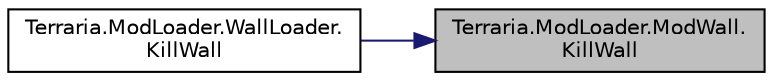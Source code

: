 digraph "Terraria.ModLoader.ModWall.KillWall"
{
 // LATEX_PDF_SIZE
  edge [fontname="Helvetica",fontsize="10",labelfontname="Helvetica",labelfontsize="10"];
  node [fontname="Helvetica",fontsize="10",shape=record];
  rankdir="RL";
  Node1 [label="Terraria.ModLoader.ModWall.\lKillWall",height=0.2,width=0.4,color="black", fillcolor="grey75", style="filled", fontcolor="black",tooltip="Allows you to determine what happens when the tile at the given coordinates is killed or hit with a h..."];
  Node1 -> Node2 [dir="back",color="midnightblue",fontsize="10",style="solid",fontname="Helvetica"];
  Node2 [label="Terraria.ModLoader.WallLoader.\lKillWall",height=0.2,width=0.4,color="black", fillcolor="white", style="filled",URL="$class_terraria_1_1_mod_loader_1_1_wall_loader.html#a6a4c55c91723199f427f3885f5c5efce",tooltip=" "];
}
